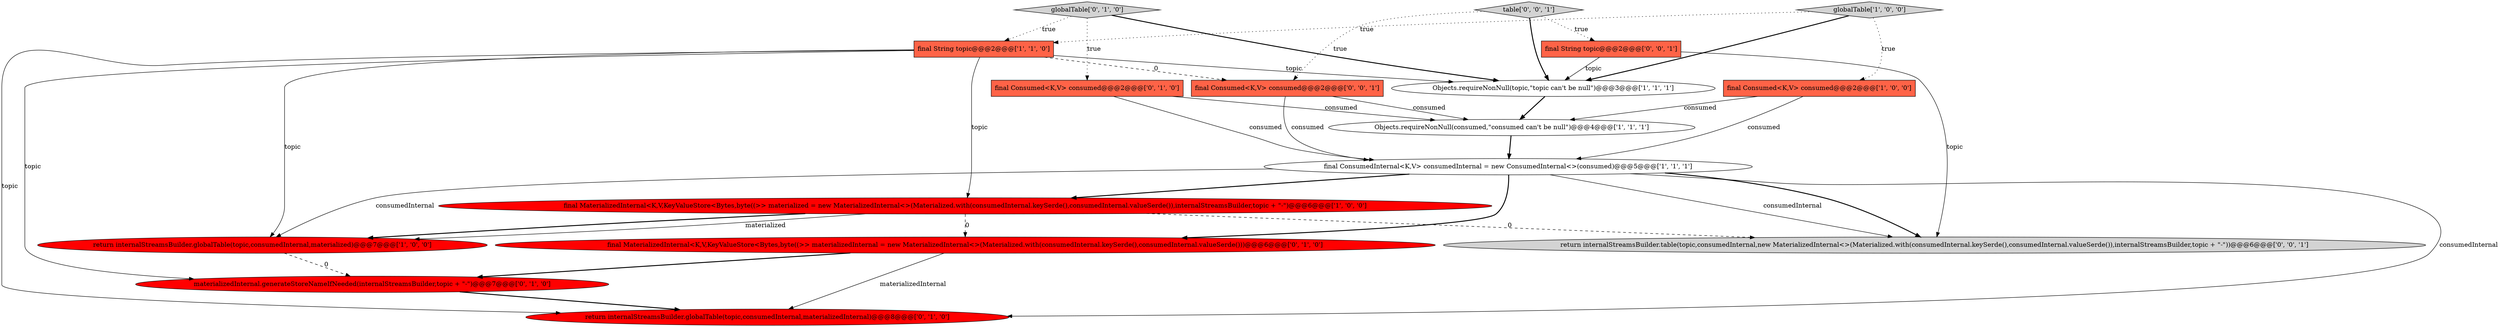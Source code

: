 digraph {
4 [style = filled, label = "Objects.requireNonNull(consumed,\"consumed can't be null\")@@@4@@@['1', '1', '1']", fillcolor = white, shape = ellipse image = "AAA0AAABBB1BBB"];
12 [style = filled, label = "globalTable['0', '1', '0']", fillcolor = lightgray, shape = diamond image = "AAA0AAABBB2BBB"];
2 [style = filled, label = "final ConsumedInternal<K,V> consumedInternal = new ConsumedInternal<>(consumed)@@@5@@@['1', '1', '1']", fillcolor = white, shape = ellipse image = "AAA0AAABBB1BBB"];
10 [style = filled, label = "materializedInternal.generateStoreNameIfNeeded(internalStreamsBuilder,topic + \"-\")@@@7@@@['0', '1', '0']", fillcolor = red, shape = ellipse image = "AAA1AAABBB2BBB"];
8 [style = filled, label = "final MaterializedInternal<K,V,KeyValueStore<Bytes,byte((>> materializedInternal = new MaterializedInternal<>(Materialized.with(consumedInternal.keySerde(),consumedInternal.valueSerde()))@@@6@@@['0', '1', '0']", fillcolor = red, shape = ellipse image = "AAA1AAABBB2BBB"];
9 [style = filled, label = "final Consumed<K,V> consumed@@@2@@@['0', '1', '0']", fillcolor = tomato, shape = box image = "AAA0AAABBB2BBB"];
7 [style = filled, label = "Objects.requireNonNull(topic,\"topic can't be null\")@@@3@@@['1', '1', '1']", fillcolor = white, shape = ellipse image = "AAA0AAABBB1BBB"];
3 [style = filled, label = "final String topic@@@2@@@['1', '1', '0']", fillcolor = tomato, shape = box image = "AAA0AAABBB1BBB"];
5 [style = filled, label = "globalTable['1', '0', '0']", fillcolor = lightgray, shape = diamond image = "AAA0AAABBB1BBB"];
14 [style = filled, label = "table['0', '0', '1']", fillcolor = lightgray, shape = diamond image = "AAA0AAABBB3BBB"];
6 [style = filled, label = "final MaterializedInternal<K,V,KeyValueStore<Bytes,byte((>> materialized = new MaterializedInternal<>(Materialized.with(consumedInternal.keySerde(),consumedInternal.valueSerde()),internalStreamsBuilder,topic + \"-\")@@@6@@@['1', '0', '0']", fillcolor = red, shape = ellipse image = "AAA1AAABBB1BBB"];
16 [style = filled, label = "return internalStreamsBuilder.table(topic,consumedInternal,new MaterializedInternal<>(Materialized.with(consumedInternal.keySerde(),consumedInternal.valueSerde()),internalStreamsBuilder,topic + \"-\"))@@@6@@@['0', '0', '1']", fillcolor = lightgray, shape = ellipse image = "AAA0AAABBB3BBB"];
11 [style = filled, label = "return internalStreamsBuilder.globalTable(topic,consumedInternal,materializedInternal)@@@8@@@['0', '1', '0']", fillcolor = red, shape = ellipse image = "AAA1AAABBB2BBB"];
13 [style = filled, label = "final String topic@@@2@@@['0', '0', '1']", fillcolor = tomato, shape = box image = "AAA0AAABBB3BBB"];
0 [style = filled, label = "return internalStreamsBuilder.globalTable(topic,consumedInternal,materialized)@@@7@@@['1', '0', '0']", fillcolor = red, shape = ellipse image = "AAA1AAABBB1BBB"];
15 [style = filled, label = "final Consumed<K,V> consumed@@@2@@@['0', '0', '1']", fillcolor = tomato, shape = box image = "AAA0AAABBB3BBB"];
1 [style = filled, label = "final Consumed<K,V> consumed@@@2@@@['1', '0', '0']", fillcolor = tomato, shape = box image = "AAA0AAABBB1BBB"];
8->10 [style = bold, label=""];
12->3 [style = dotted, label="true"];
6->8 [style = dashed, label="0"];
2->6 [style = bold, label=""];
3->7 [style = solid, label="topic"];
5->1 [style = dotted, label="true"];
1->2 [style = solid, label="consumed"];
6->0 [style = solid, label="materialized"];
3->11 [style = solid, label="topic"];
1->4 [style = solid, label="consumed"];
8->11 [style = solid, label="materializedInternal"];
6->0 [style = bold, label=""];
4->2 [style = bold, label=""];
7->4 [style = bold, label=""];
5->3 [style = dotted, label="true"];
15->4 [style = solid, label="consumed"];
12->7 [style = bold, label=""];
13->16 [style = solid, label="topic"];
2->11 [style = solid, label="consumedInternal"];
2->16 [style = solid, label="consumedInternal"];
14->13 [style = dotted, label="true"];
14->7 [style = bold, label=""];
0->10 [style = dashed, label="0"];
2->0 [style = solid, label="consumedInternal"];
14->15 [style = dotted, label="true"];
3->10 [style = solid, label="topic"];
6->16 [style = dashed, label="0"];
3->6 [style = solid, label="topic"];
9->2 [style = solid, label="consumed"];
13->7 [style = solid, label="topic"];
15->2 [style = solid, label="consumed"];
3->15 [style = dashed, label="0"];
5->7 [style = bold, label=""];
9->4 [style = solid, label="consumed"];
3->0 [style = solid, label="topic"];
2->8 [style = bold, label=""];
12->9 [style = dotted, label="true"];
10->11 [style = bold, label=""];
2->16 [style = bold, label=""];
}
